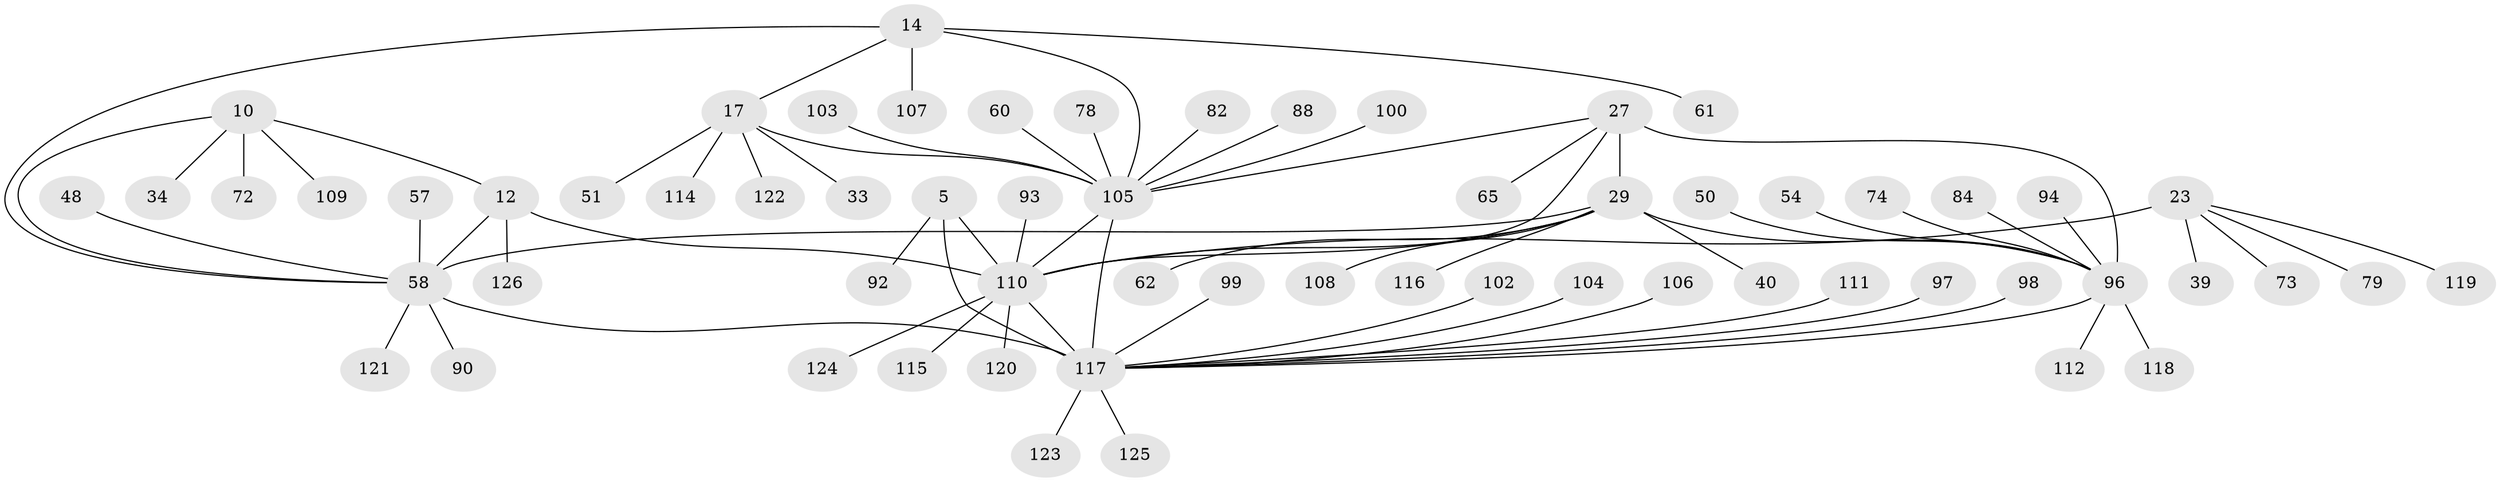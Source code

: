 // original degree distribution, {10: 0.023809523809523808, 14: 0.007936507936507936, 5: 0.023809523809523808, 9: 0.023809523809523808, 7: 0.031746031746031744, 8: 0.06349206349206349, 6: 0.031746031746031744, 13: 0.007936507936507936, 12: 0.007936507936507936, 11: 0.015873015873015872, 1: 0.6031746031746031, 3: 0.03968253968253968, 2: 0.11904761904761904}
// Generated by graph-tools (version 1.1) at 2025/55/03/09/25 04:55:50]
// undirected, 63 vertices, 73 edges
graph export_dot {
graph [start="1"]
  node [color=gray90,style=filled];
  5 [super="+3"];
  10 [super="+8"];
  12 [super="+9"];
  14 [super="+13"];
  17 [super="+16"];
  23 [super="+21"];
  27 [super="+25"];
  29 [super="+28"];
  33;
  34;
  39;
  40;
  48;
  50;
  51;
  54;
  57;
  58 [super="+11"];
  60 [super="+52"];
  61;
  62;
  65;
  72;
  73;
  74;
  78;
  79;
  82;
  84;
  88;
  90;
  92;
  93 [super="+69"];
  94;
  96 [super="+30+36"];
  97 [super="+64+68"];
  98 [super="+47"];
  99 [super="+41"];
  100;
  102;
  103;
  104;
  105 [super="+77+59"];
  106;
  107 [super="+75+101"];
  108 [super="+35"];
  109 [super="+95"];
  110 [super="+91"];
  111 [super="+80"];
  112;
  114 [super="+70"];
  115;
  116;
  117 [super="+2+6+42+43+56+71+81+87"];
  118;
  119;
  120;
  121;
  122;
  123;
  124;
  125 [super="+67"];
  126 [super="+113"];
  5 -- 92;
  5 -- 117 [weight=8];
  5 -- 110;
  10 -- 12 [weight=4];
  10 -- 34;
  10 -- 72;
  10 -- 109;
  10 -- 58 [weight=4];
  12 -- 126;
  12 -- 110;
  12 -- 58 [weight=4];
  14 -- 17 [weight=4];
  14 -- 61;
  14 -- 107;
  14 -- 105 [weight=4];
  14 -- 58;
  17 -- 33;
  17 -- 51;
  17 -- 122;
  17 -- 114;
  17 -- 105 [weight=4];
  23 -- 39;
  23 -- 73;
  23 -- 79;
  23 -- 119;
  23 -- 110 [weight=8];
  27 -- 29 [weight=4];
  27 -- 65;
  27 -- 105;
  27 -- 96 [weight=4];
  27 -- 110;
  29 -- 62;
  29 -- 40;
  29 -- 116;
  29 -- 108;
  29 -- 96 [weight=4];
  29 -- 110;
  29 -- 58;
  48 -- 58;
  50 -- 96;
  54 -- 96;
  57 -- 58;
  58 -- 117;
  58 -- 121;
  58 -- 90;
  60 -- 105;
  74 -- 96;
  78 -- 105;
  82 -- 105;
  84 -- 96;
  88 -- 105;
  93 -- 110;
  94 -- 96;
  96 -- 112;
  96 -- 117 [weight=2];
  96 -- 118;
  97 -- 117;
  98 -- 117;
  99 -- 117;
  100 -- 105;
  102 -- 117;
  103 -- 105;
  104 -- 117;
  105 -- 117 [weight=2];
  105 -- 110;
  106 -- 117;
  110 -- 115;
  110 -- 117;
  110 -- 120;
  110 -- 124;
  111 -- 117;
  117 -- 123;
  117 -- 125;
}
